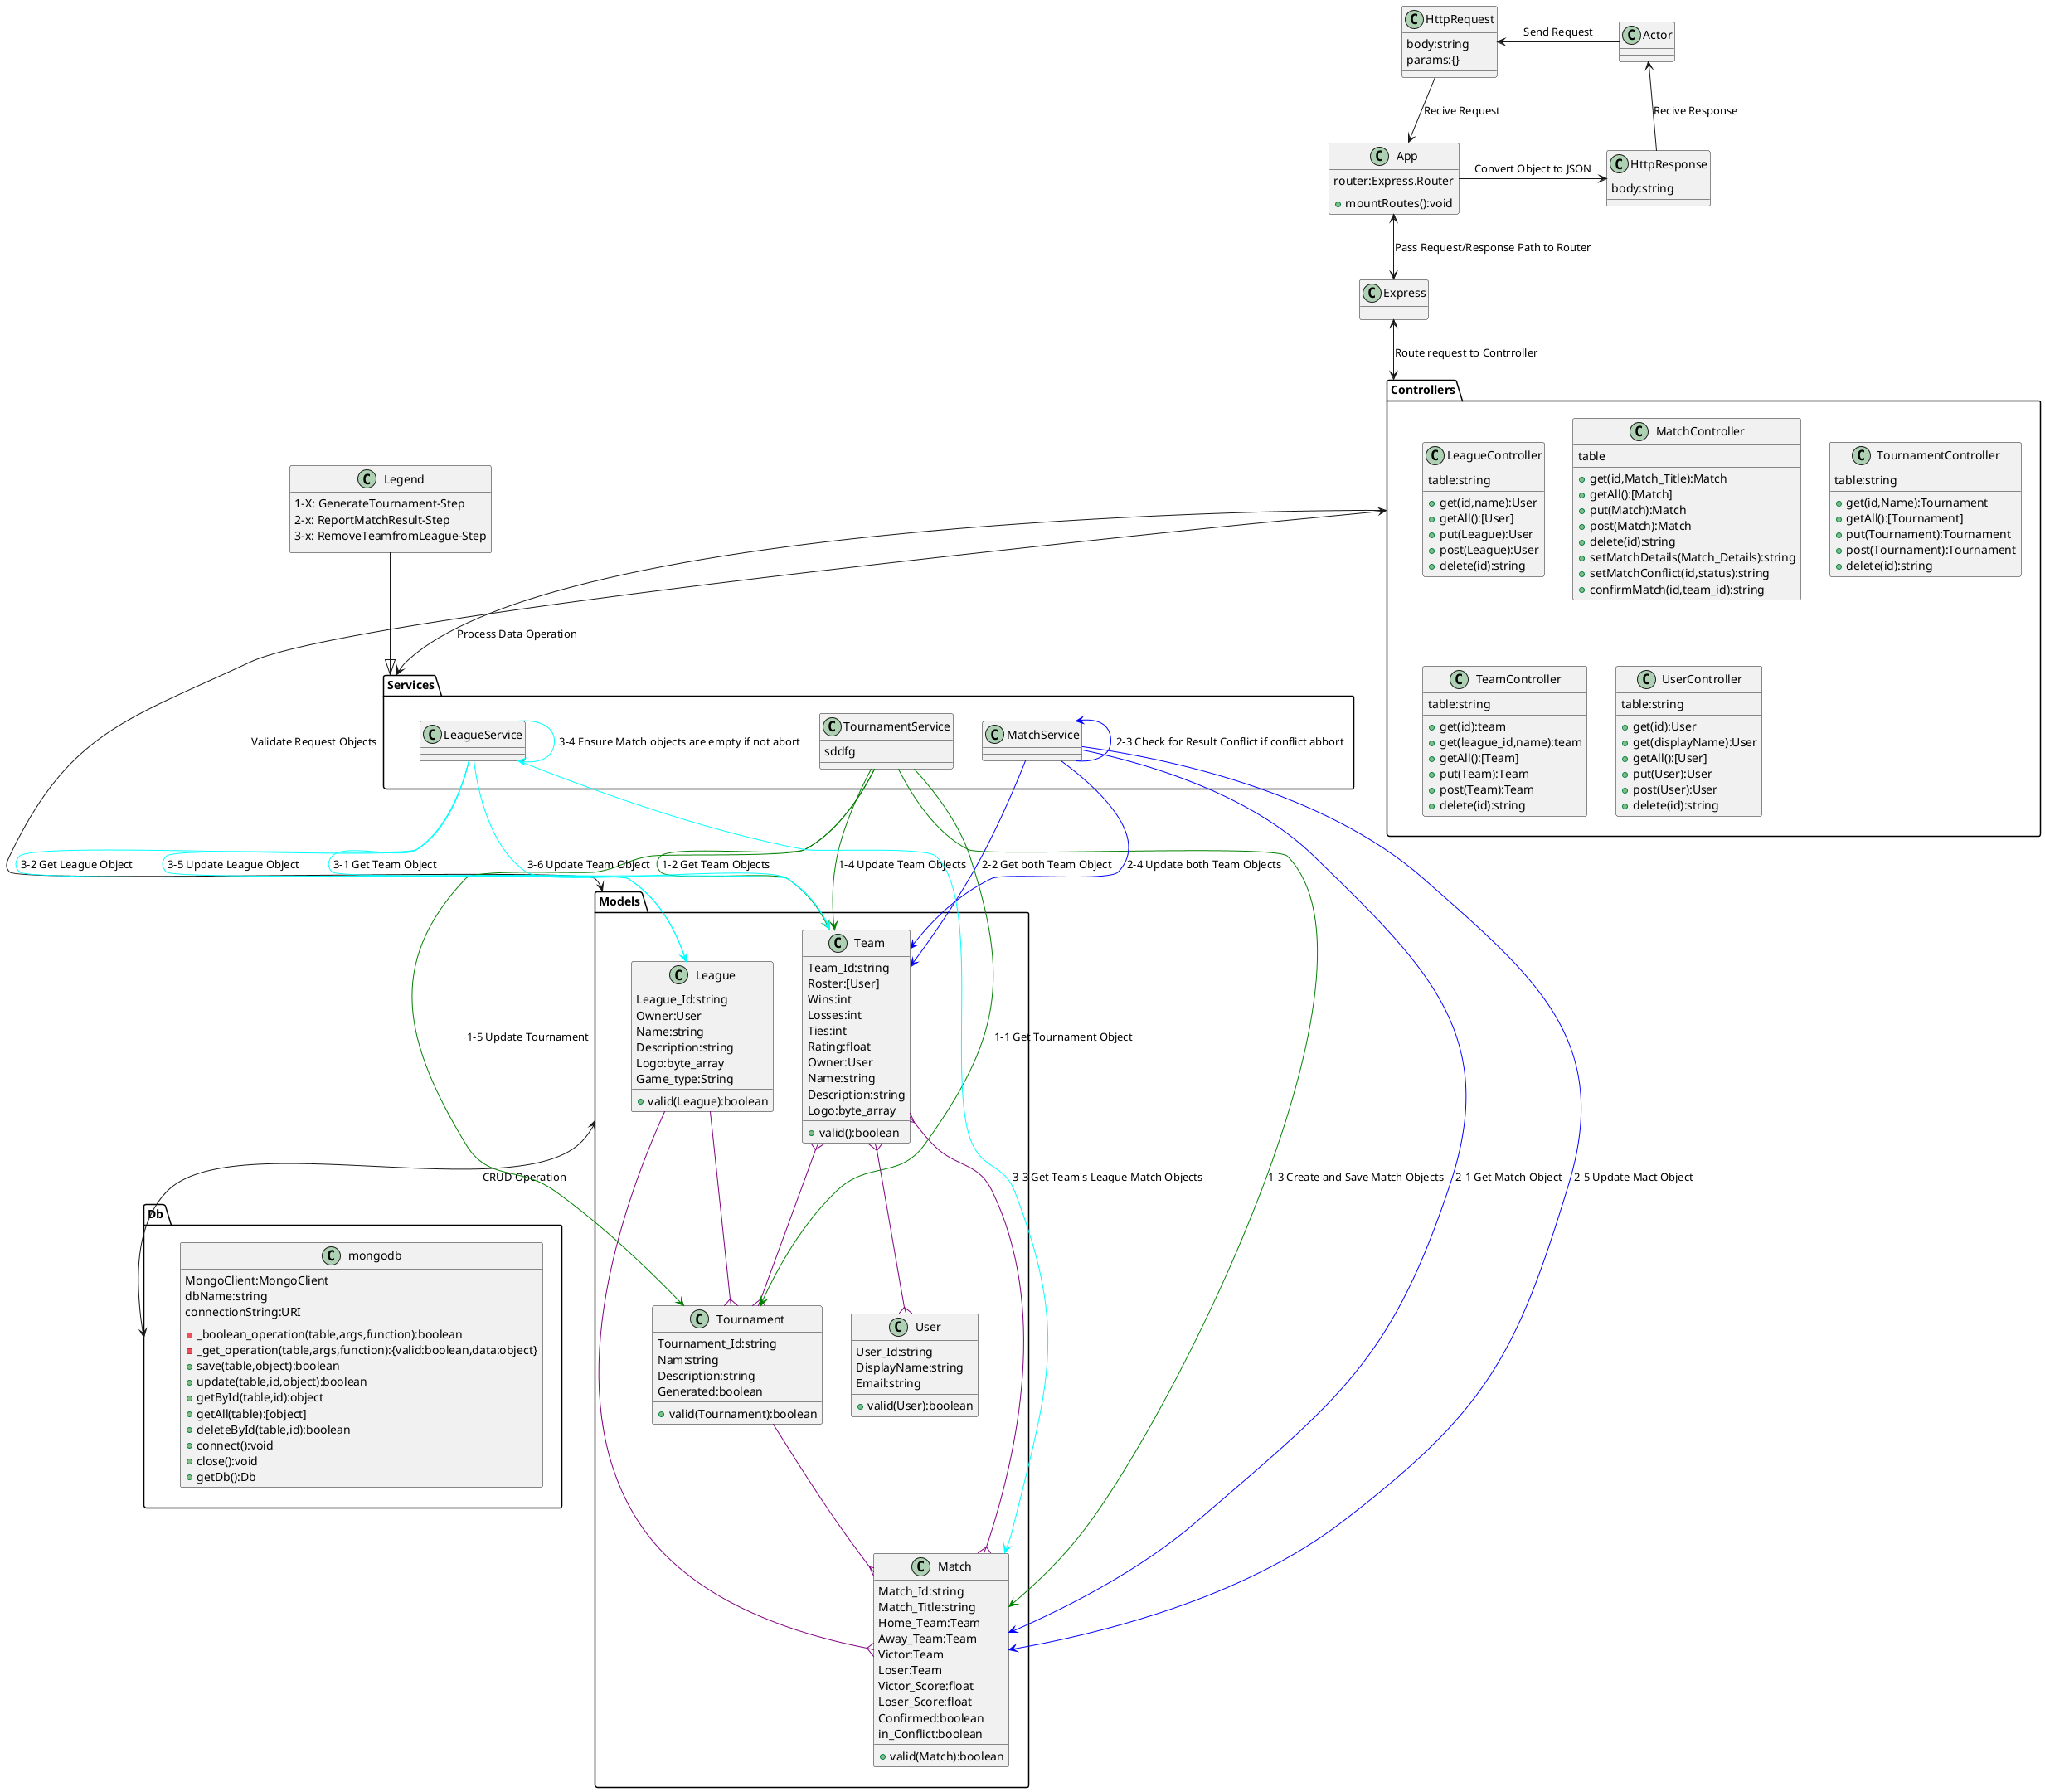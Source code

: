 @startuml

class Legend{
  1-X: GenerateTournament-Step
  2-x: ReportMatchResult-Step
  3-x: RemoveTeamfromLeague-Step
  }

class HttpRequest{
  body:string
  params:{}
  }

class Actor {
  }


class HttpResponse{
  body:string
  }

package Models {
  
  class League {
  League_Id:string
  Owner:User
  Name:string
  Description:string
  Logo:byte_array
  Game_type:String
  
  +valid(League):boolean
}

class Tournament {
  Tournament_Id:string
  Nam:string
  Description:string
  Generated:boolean
  +valid(Tournament):boolean
}

class Team {
  Team_Id:string
  Roster:[User]
  Wins:int
  Losses:int
  Ties:int
  Rating:float
  Owner:User
  Name:string
  Description:string
  Logo:byte_array
  +valid():boolean
  }
  
  class Match {
    Match_Id:string
    Match_Title:string
    Home_Team:Team
    Away_Team:Team
    Victor:Team
    Loser:Team
    Victor_Score:float
    Loser_Score:float
    Confirmed:boolean
    in_Conflict:boolean
    
    +valid(Match):boolean
  }
  
  class User{
    User_Id:string
    DisplayName:string
    Email:string
    +valid(User):boolean
  }
}

package Controllers {
  class LeagueController {
    table:string
    +get(id,name):User
    +getAll():[User]
    +put(League):User
    +post(League):User
    +delete(id):string
    
  }
  class MatchController {
    table
    +get(id,Match_Title):Match
    +getAll():[Match]
    +put(Match):Match
    +post(Match):Match
    +delete(id):string
    +setMatchDetails(Match_Details):string
    +setMatchConflict(id,status):string
    +confirmMatch(id,team_id):string
  }
  class TournamentController {
    table:string
    +get(id,Name):Tournament
    +getAll():[Tournament]
    +put(Tournament):Tournament
    +post(Tournament):Tournament
    +delete(id):string

    
  }
  class TeamController {
    table:string
    +get(id):team
    +get(league_id,name):team
    +getAll():[Team]
    +put(Team):Team
    +post(Team):Team
    +delete(id):string
  }
  class UserController {
    table:string
    +get(id):User
    +get(displayName):User
    +getAll():[User]
    +put(User):User
    +post(User):User
    +delete(id):string
  }
  
}

package Db {
  
  class mongodb {
      MongoClient:MongoClient
      dbName:string
      connectionString:URI
    
      -_boolean_operation(table,args,function):boolean
      -_get_operation(table,args,function):{valid:boolean,data:object}
    +save(table,object):boolean
    +update(table,id,object):boolean
    +getById(table,id):object
    +getAll(table):[object]
    +deleteById(table,id):boolean
    +connect():void
    +close():void
    +getDb():Db
    }
  
  }

package Services {
  class TournamentService{
    sddfg
  }
  
  class MatchService{

  }
  
  
  class LeagueService{

  }
  
  
}

class Express{
  
}

class App{
  router:Express.Router
  +mountRoutes():void
}

HttpRequest -down-> App : Recive Request

Models <--> Db : CRUD Operation

App -right-> HttpResponse : Convert Object to JSON

App <-down-> Express : Pass Request/Response Path to Router

Express <-down-> Controllers : Route request to Contrroller

Controllers <--> Models : Validate Request Objects

Actor -left-> HttpRequest : Send Request

HttpResponse -up-> Actor : Recive Response

Controllers --> Services : Process Data Operation

Team }-[#purple]-{ Match
  
Team }-[#purple]-{ User
  
Team }-[#purple]-{ Tournament
  
Tournament -[#purple]-{ Match

League -[#purple]-{ Match
  
League -[#purple]-{ Tournament

TournamentService -[#green]-> Tournament : 1-1 Get Tournament Object
TournamentService -[#green]-> Team : 1-2 Get Team Objects
TournamentService -[#green]-> Match: 1-3 Create and Save Match Objects
TournamentService -[#green]-> Team : 1-4 Update Team Objects
TournamentService -[#green]-> Tournament : 1-5 Update Tournament

MatchService -[#blue]-> Match : 2-1 Get Match Object
MatchService -[#blue]-> Team : 2-2 Get both Team Object
MatchService -[#blue]up-> MatchService : 2-3 Check for Result Conflict if conflict abbort
MatchService -[#blue]-> Team : 2-4 Update both Team Objects
MatchService -[#blue]-> Match : 2-5 Update Mact Object

LeagueService -[#cyan]-> Team : 3-1 Get Team Object
LeagueService -[#cyan]-> League : 3-2 Get League Object
LeagueService -[#cyan]-> Match : 3-3 Get Team's League Match Objects
LeagueService -[#cyan]-> LeagueService : 3-4 Ensure Match objects are empty if not abort
LeagueService -[#cyan]-> League : 3-5 Update League Object
LeagueService -[#cyan]-> Team : 3-6 Update Team Object

Legend --|> Services



@enduml
